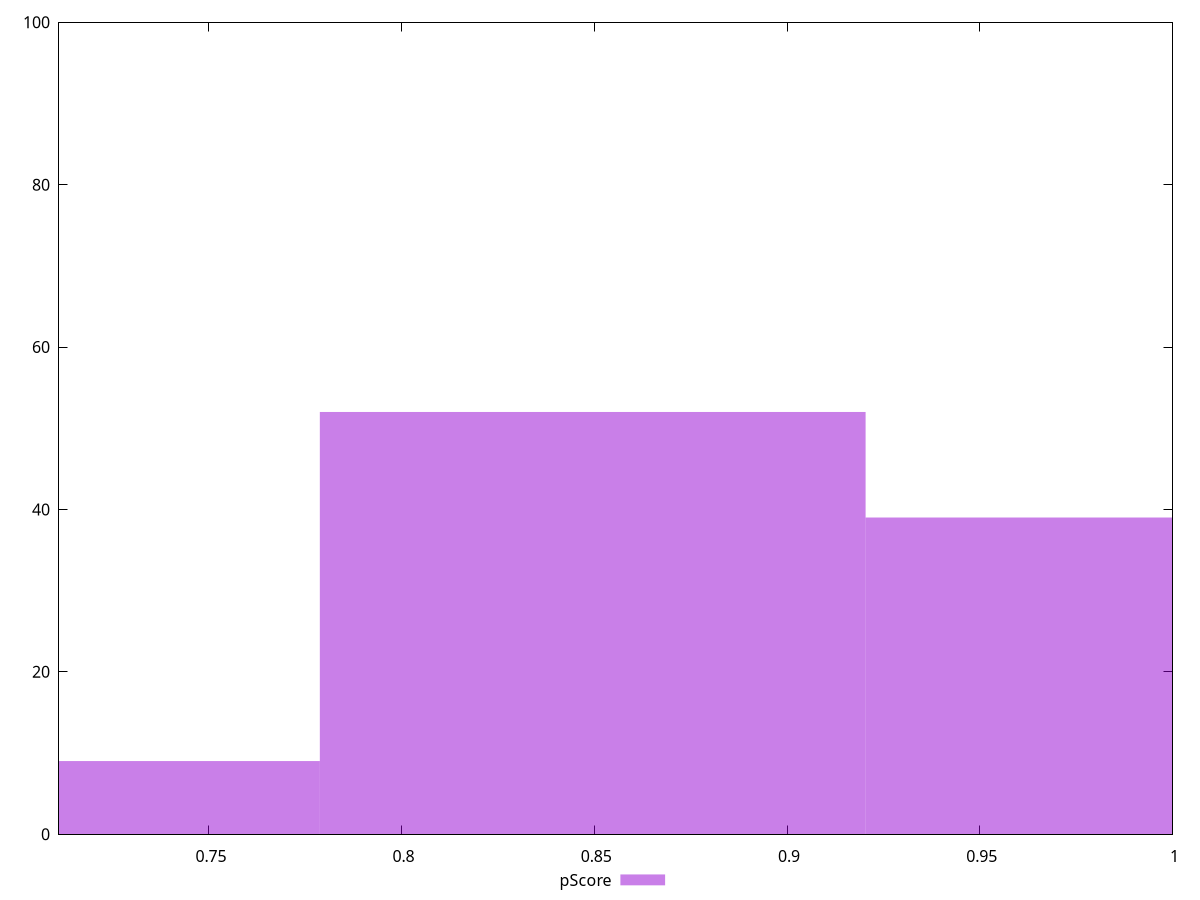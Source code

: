 reset

$pScore <<EOF
0.9911759886751806 39
0.8495794188644405 52
0.7079828490537005 9
EOF

set key outside below
set boxwidth 0.1415965698107401
set xrange [0.7111111111111111:1]
set yrange [0:100]
set trange [0:100]
set style fill transparent solid 0.5 noborder
set terminal svg size 640, 490 enhanced background rgb 'white'
set output "reprap/unused-css-rules/samples/pages+cached+noexternal+nomedia/pScore/histogram.svg"

plot $pScore title "pScore" with boxes

reset
